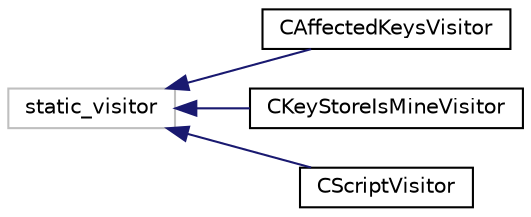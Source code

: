 digraph "Graphical Class Hierarchy"
{
  edge [fontname="Helvetica",fontsize="10",labelfontname="Helvetica",labelfontsize="10"];
  node [fontname="Helvetica",fontsize="10",shape=record];
  rankdir="LR";
  Node17 [label="static_visitor",height=0.2,width=0.4,color="grey75", fillcolor="white", style="filled"];
  Node17 -> Node0 [dir="back",color="midnightblue",fontsize="10",style="solid",fontname="Helvetica"];
  Node0 [label="CAffectedKeysVisitor",height=0.2,width=0.4,color="black", fillcolor="white", style="filled",URL="$d5/d8a/class_c_affected_keys_visitor.html"];
  Node17 -> Node19 [dir="back",color="midnightblue",fontsize="10",style="solid",fontname="Helvetica"];
  Node19 [label="CKeyStoreIsMineVisitor",height=0.2,width=0.4,color="black", fillcolor="white", style="filled",URL="$de/dbc/class_c_key_store_is_mine_visitor.html"];
  Node17 -> Node20 [dir="back",color="midnightblue",fontsize="10",style="solid",fontname="Helvetica"];
  Node20 [label="CScriptVisitor",height=0.2,width=0.4,color="black", fillcolor="white", style="filled",URL="$d7/d2e/class_c_script_visitor.html"];
}
